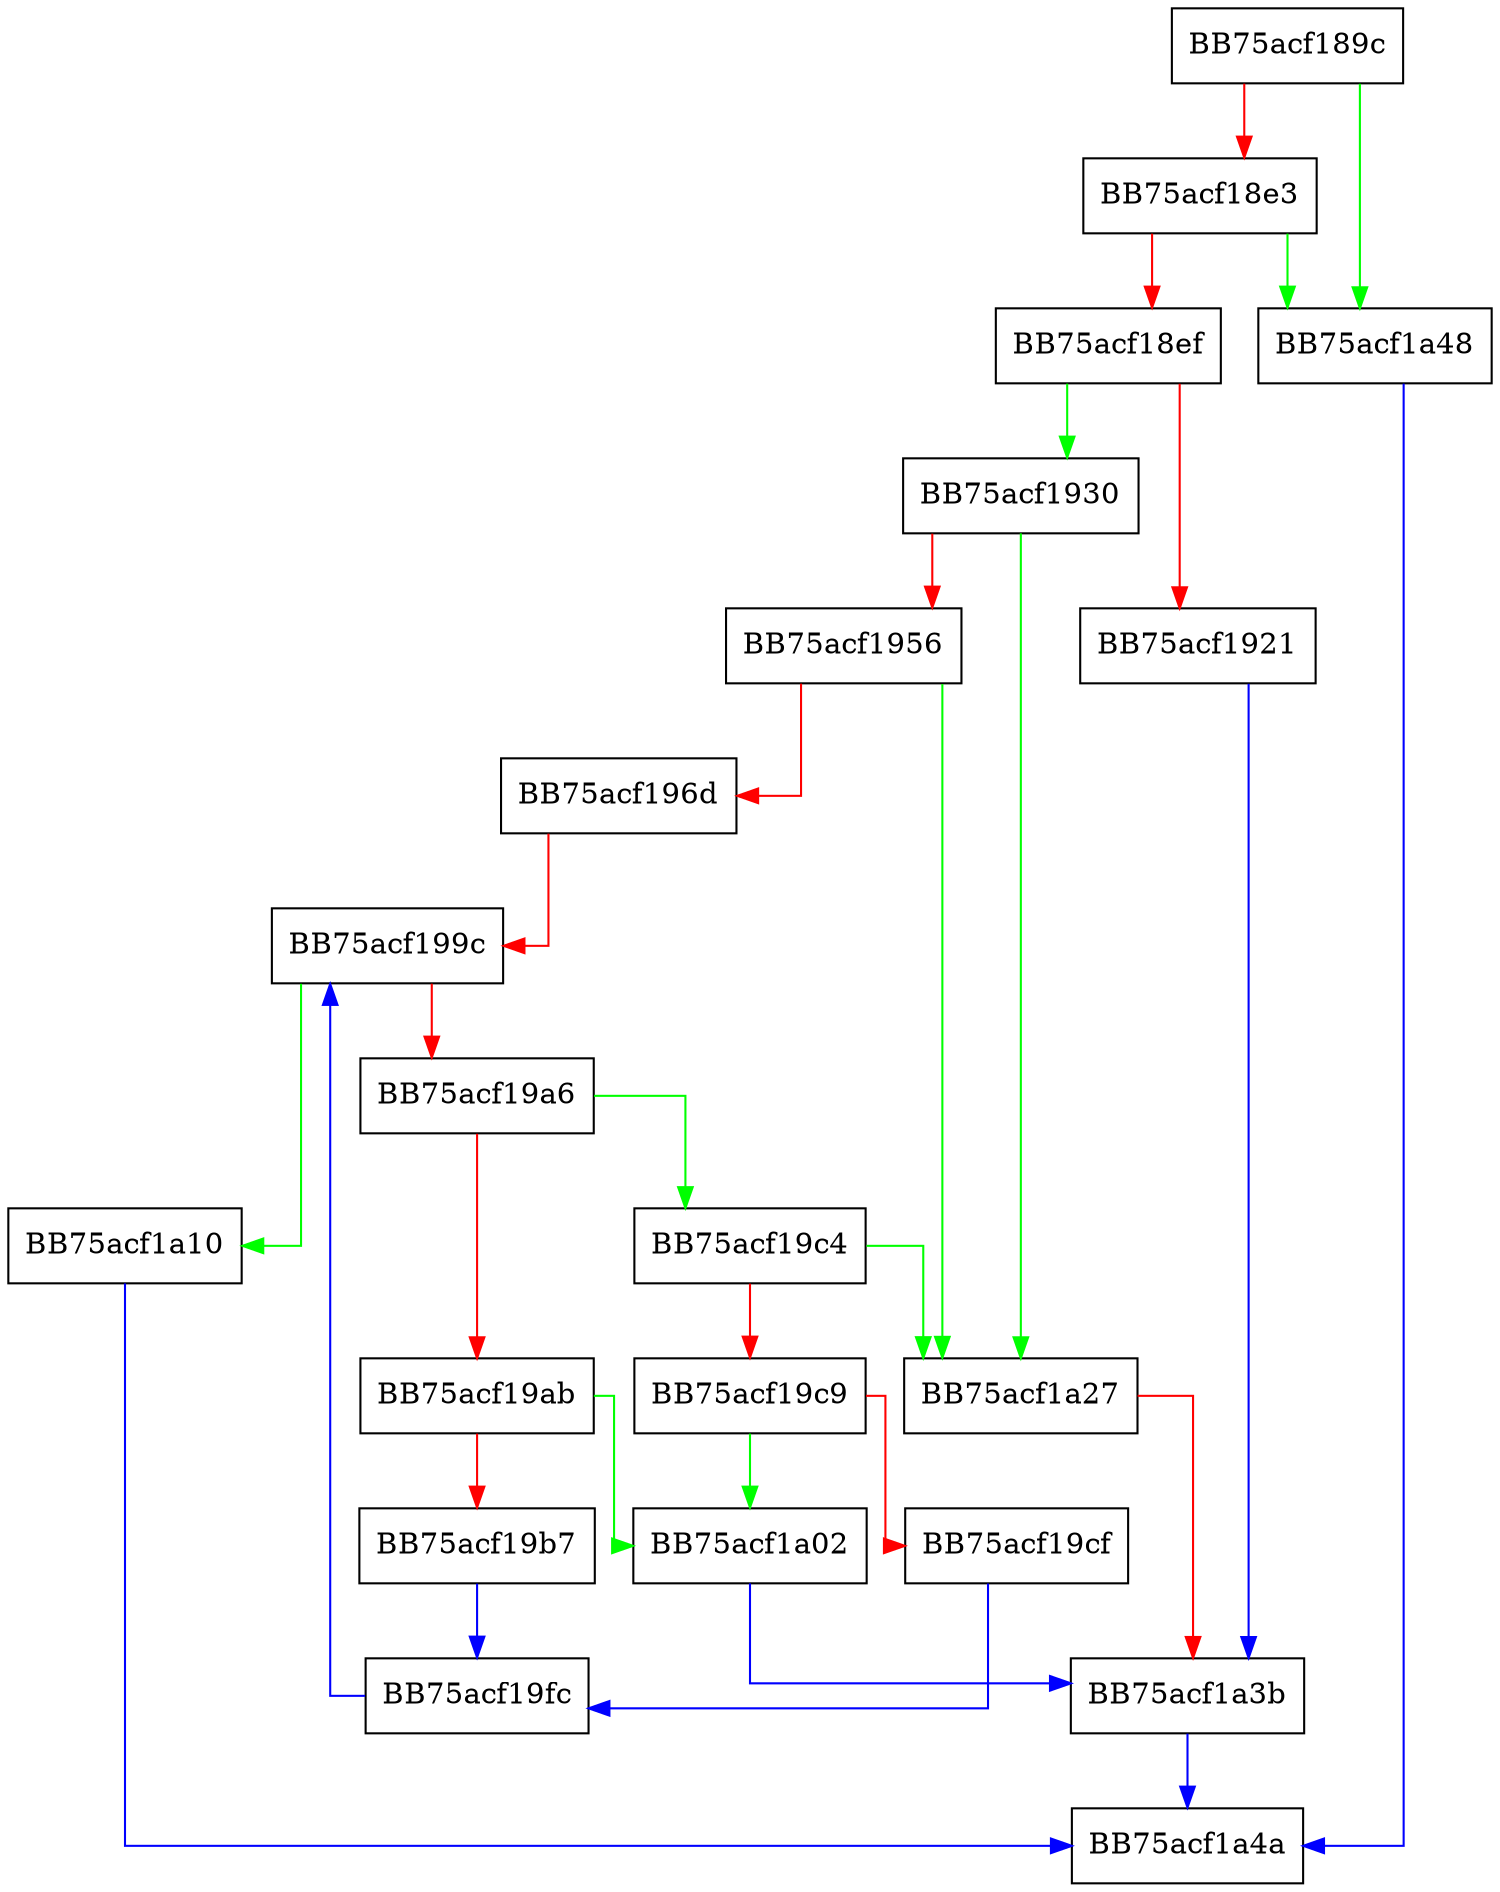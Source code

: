 digraph convert {
  node [shape="box"];
  graph [splines=ortho];
  BB75acf189c -> BB75acf1a48 [color="green"];
  BB75acf189c -> BB75acf18e3 [color="red"];
  BB75acf18e3 -> BB75acf1a48 [color="green"];
  BB75acf18e3 -> BB75acf18ef [color="red"];
  BB75acf18ef -> BB75acf1930 [color="green"];
  BB75acf18ef -> BB75acf1921 [color="red"];
  BB75acf1921 -> BB75acf1a3b [color="blue"];
  BB75acf1930 -> BB75acf1a27 [color="green"];
  BB75acf1930 -> BB75acf1956 [color="red"];
  BB75acf1956 -> BB75acf1a27 [color="green"];
  BB75acf1956 -> BB75acf196d [color="red"];
  BB75acf196d -> BB75acf199c [color="red"];
  BB75acf199c -> BB75acf1a10 [color="green"];
  BB75acf199c -> BB75acf19a6 [color="red"];
  BB75acf19a6 -> BB75acf19c4 [color="green"];
  BB75acf19a6 -> BB75acf19ab [color="red"];
  BB75acf19ab -> BB75acf1a02 [color="green"];
  BB75acf19ab -> BB75acf19b7 [color="red"];
  BB75acf19b7 -> BB75acf19fc [color="blue"];
  BB75acf19c4 -> BB75acf1a27 [color="green"];
  BB75acf19c4 -> BB75acf19c9 [color="red"];
  BB75acf19c9 -> BB75acf1a02 [color="green"];
  BB75acf19c9 -> BB75acf19cf [color="red"];
  BB75acf19cf -> BB75acf19fc [color="blue"];
  BB75acf19fc -> BB75acf199c [color="blue"];
  BB75acf1a02 -> BB75acf1a3b [color="blue"];
  BB75acf1a10 -> BB75acf1a4a [color="blue"];
  BB75acf1a27 -> BB75acf1a3b [color="red"];
  BB75acf1a3b -> BB75acf1a4a [color="blue"];
  BB75acf1a48 -> BB75acf1a4a [color="blue"];
}